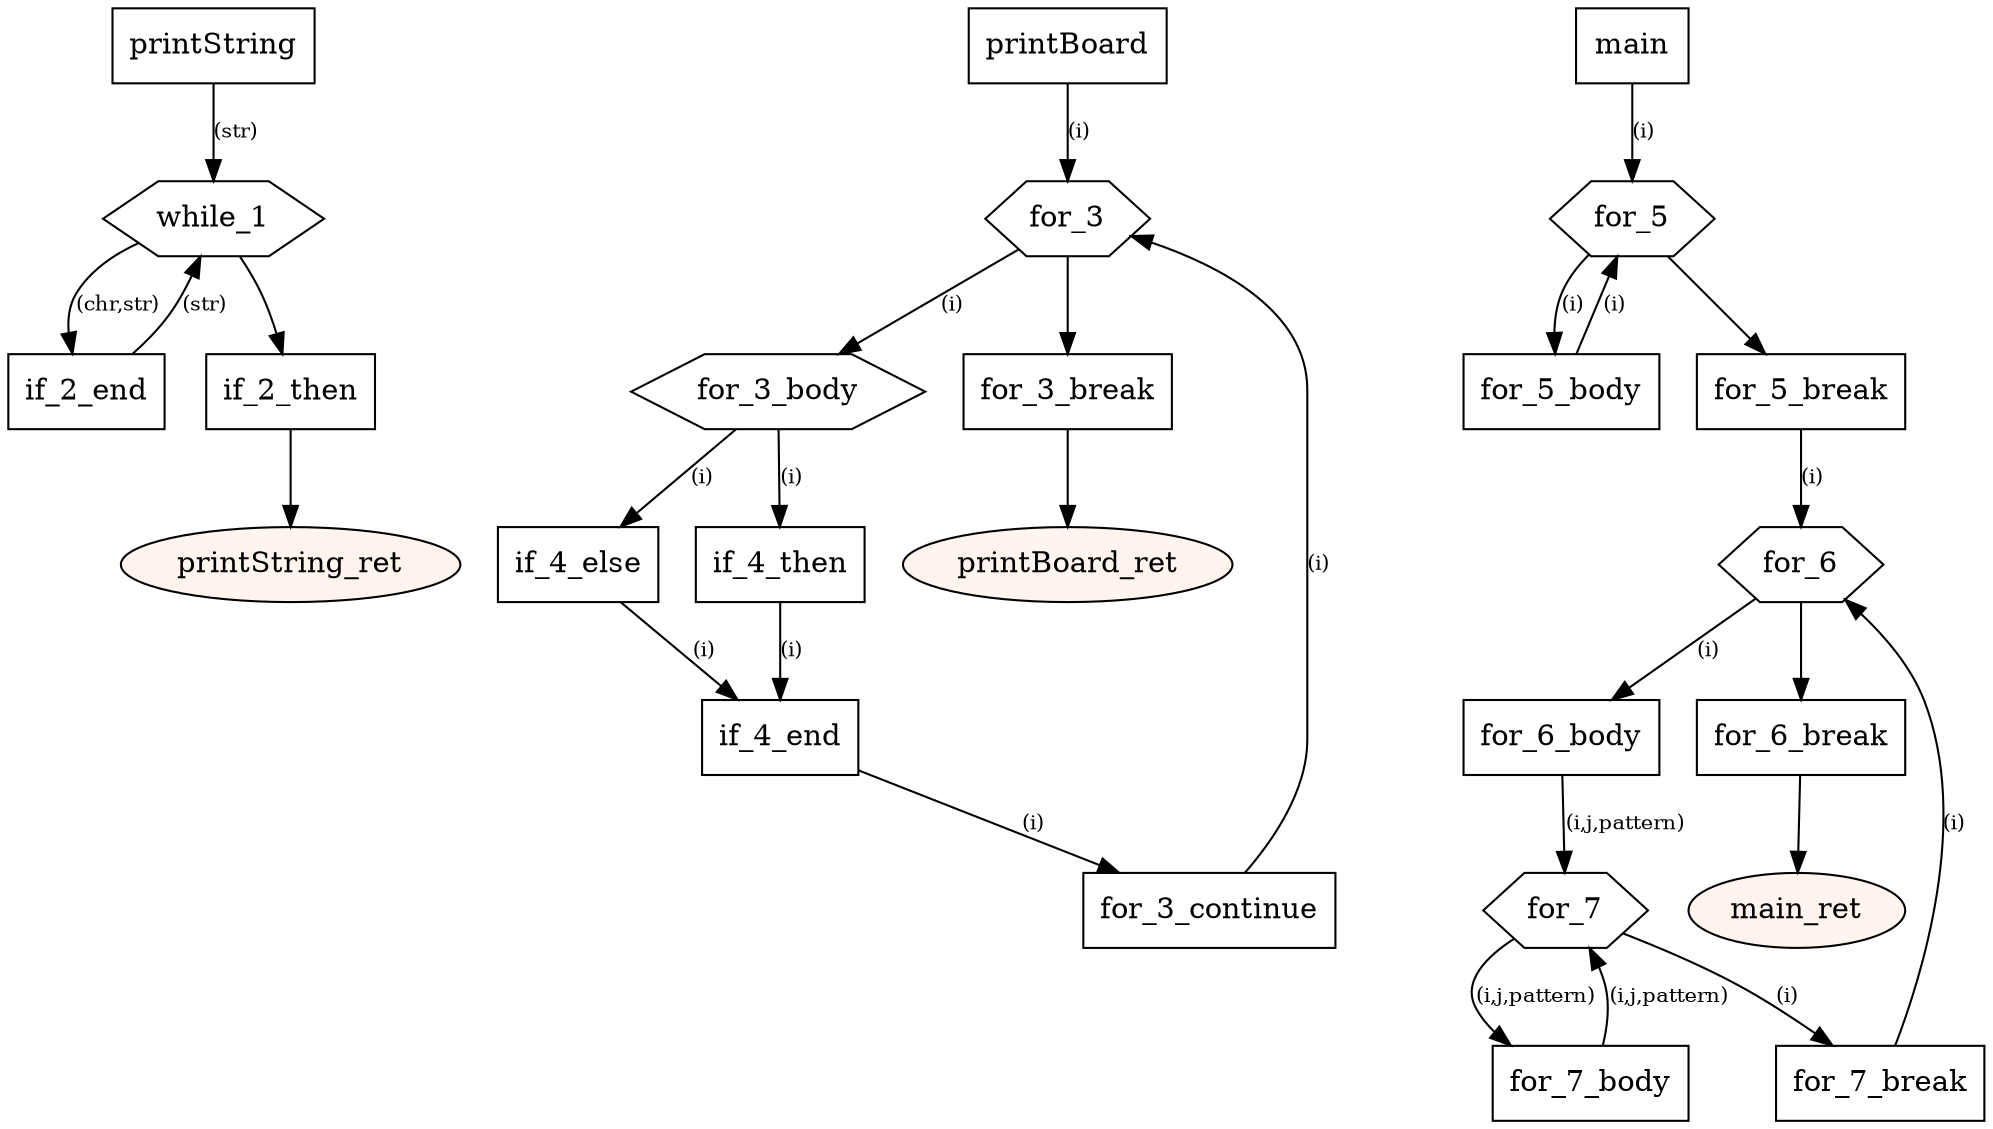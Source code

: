 digraph program {
	edge[fontsize="10pt"];
	subgraph fn_printString {
		BasicBlock_0_printString [label="printString",shape=box];
		BasicBlock_0_printString -> BasicBlock_0_while_1 [label="(str)"];
		BasicBlock_0_if_2_end [label="if_2_end",shape=box];
		BasicBlock_0_if_2_end -> BasicBlock_0_while_1 [label="(str)"];
		BasicBlock_0_while_1 [label="while_1",shape=hexagon];
		BasicBlock_0_while_1 -> BasicBlock_0_if_2_end [label="(chr,str)"];
		BasicBlock_0_while_1 -> BasicBlock_0_if_2_then;
		BasicBlock_0_if_2_then [label="if_2_then",shape=box];
		BasicBlock_0_if_2_then -> BasicBlock_0_printString_ret;
		BasicBlock_0_printString_ret [label="printString_ret",shape=oval,style=filled,fillcolor="#fff5ee"];
	}
	subgraph fn_printBoard {
		BasicBlock_1_printBoard [label="printBoard",shape=box];
		BasicBlock_1_printBoard -> BasicBlock_1_for_3 [label="(i)"];
		BasicBlock_1_for_3_body [label="for_3_body",shape=hexagon];
		BasicBlock_1_for_3_body -> BasicBlock_1_if_4_else [label="(i)"];
		BasicBlock_1_for_3_body -> BasicBlock_1_if_4_then [label="(i)"];
		BasicBlock_1_if_4_else [label="if_4_else",shape=box];
		BasicBlock_1_if_4_else -> BasicBlock_1_if_4_end [label="(i)"];
		BasicBlock_1_if_4_then [label="if_4_then",shape=box];
		BasicBlock_1_if_4_then -> BasicBlock_1_if_4_end [label="(i)"];
		BasicBlock_1_if_4_end [label="if_4_end",shape=box];
		BasicBlock_1_if_4_end -> BasicBlock_1_for_3_continue [label="(i)"];
		BasicBlock_1_for_3_continue [label="for_3_continue",shape=box];
		BasicBlock_1_for_3_continue -> BasicBlock_1_for_3 [label="(i)"];
		BasicBlock_1_for_3 [label="for_3",shape=hexagon];
		BasicBlock_1_for_3 -> BasicBlock_1_for_3_break;
		BasicBlock_1_for_3 -> BasicBlock_1_for_3_body [label="(i)"];
		BasicBlock_1_for_3_break [label="for_3_break",shape=box];
		BasicBlock_1_for_3_break -> BasicBlock_1_printBoard_ret;
		BasicBlock_1_printBoard_ret [label="printBoard_ret",shape=oval,style=filled,fillcolor="#fff5ee"];
	}
	subgraph fn_main {
		BasicBlock_2_main [label="main",shape=box];
		BasicBlock_2_main -> BasicBlock_2_for_5 [label="(i)"];
		BasicBlock_2_for_5_body [label="for_5_body",shape=box];
		BasicBlock_2_for_5_body -> BasicBlock_2_for_5 [label="(i)"];
		BasicBlock_2_for_5 [label="for_5",shape=hexagon];
		BasicBlock_2_for_5 -> BasicBlock_2_for_5_break;
		BasicBlock_2_for_5 -> BasicBlock_2_for_5_body [label="(i)"];
		BasicBlock_2_for_5_break [label="for_5_break",shape=box];
		BasicBlock_2_for_5_break -> BasicBlock_2_for_6 [label="(i)"];
		BasicBlock_2_for_6_body [label="for_6_body",shape=box];
		BasicBlock_2_for_6_body -> BasicBlock_2_for_7 [label="(i,j,pattern)"];
		BasicBlock_2_for_7_body [label="for_7_body",shape=box];
		BasicBlock_2_for_7_body -> BasicBlock_2_for_7 [label="(i,j,pattern)"];
		BasicBlock_2_for_7 [label="for_7",shape=hexagon];
		BasicBlock_2_for_7 -> BasicBlock_2_for_7_break [label="(i)"];
		BasicBlock_2_for_7 -> BasicBlock_2_for_7_body [label="(i,j,pattern)"];
		BasicBlock_2_for_7_break [label="for_7_break",shape=box];
		BasicBlock_2_for_7_break -> BasicBlock_2_for_6 [label="(i)"];
		BasicBlock_2_for_6 [label="for_6",shape=hexagon];
		BasicBlock_2_for_6 -> BasicBlock_2_for_6_break;
		BasicBlock_2_for_6 -> BasicBlock_2_for_6_body [label="(i)"];
		BasicBlock_2_for_6_break [label="for_6_break",shape=box];
		BasicBlock_2_for_6_break -> BasicBlock_2_main_ret;
		BasicBlock_2_main_ret [label="main_ret",shape=oval,style=filled,fillcolor="#fff5ee"];
	}
}
